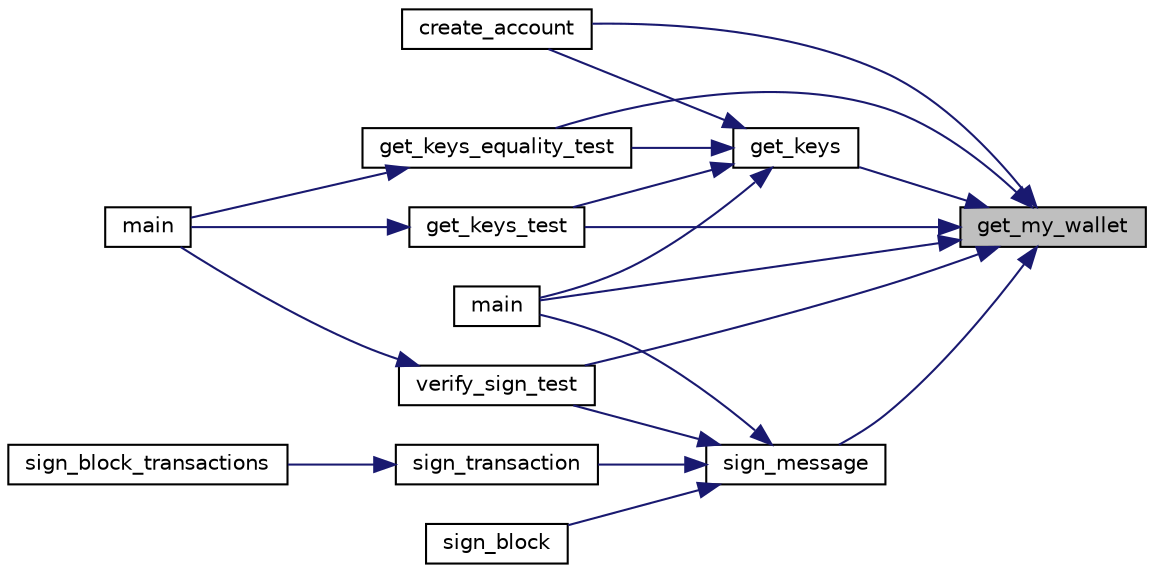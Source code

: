 digraph "get_my_wallet"
{
 // LATEX_PDF_SIZE
  edge [fontname="Helvetica",fontsize="10",labelfontname="Helvetica",labelfontsize="10"];
  node [fontname="Helvetica",fontsize="10",shape=record];
  rankdir="RL";
  Node1 [label="get_my_wallet",height=0.2,width=0.4,color="black", fillcolor="grey75", style="filled", fontcolor="black",tooltip="Get my wallet object."];
  Node1 -> Node2 [dir="back",color="midnightblue",fontsize="10",style="solid",fontname="Helvetica"];
  Node2 [label="create_account",height=0.2,width=0.4,color="black", fillcolor="white", style="filled",URL="$wallet_8c.html#a26c6f56037df4dbfb58855db1633a7df",tooltip="Creates an account in local and broadcasts the creation to the network."];
  Node1 -> Node3 [dir="back",color="midnightblue",fontsize="10",style="solid",fontname="Helvetica"];
  Node3 [label="get_keys",height=0.2,width=0.4,color="black", fillcolor="white", style="filled",URL="$rsa_8c.html#a4f017f51874e2df61091a589c98aa54c",tooltip="Get the keys object."];
  Node3 -> Node2 [dir="back",color="midnightblue",fontsize="10",style="solid",fontname="Helvetica"];
  Node3 -> Node4 [dir="back",color="midnightblue",fontsize="10",style="solid",fontname="Helvetica"];
  Node4 [label="get_keys_equality_test",height=0.2,width=0.4,color="black", fillcolor="white", style="filled",URL="$rsa__test_8h.html#a4a75fd529349b64297cc6abb08f2aaf6",tooltip=" "];
  Node4 -> Node5 [dir="back",color="midnightblue",fontsize="10",style="solid",fontname="Helvetica"];
  Node5 [label="main",height=0.2,width=0.4,color="black", fillcolor="white", style="filled",URL="$unit__testing_8c.html#ae66f6b31b5ad750f1fe042a706a4e3d4",tooltip=" "];
  Node3 -> Node6 [dir="back",color="midnightblue",fontsize="10",style="solid",fontname="Helvetica"];
  Node6 [label="get_keys_test",height=0.2,width=0.4,color="black", fillcolor="white", style="filled",URL="$rsa__test_8h.html#a7309b60d797fb615e8f65c3ffff55dbd",tooltip=" "];
  Node6 -> Node5 [dir="back",color="midnightblue",fontsize="10",style="solid",fontname="Helvetica"];
  Node3 -> Node7 [dir="back",color="midnightblue",fontsize="10",style="solid",fontname="Helvetica"];
  Node7 [label="main",height=0.2,width=0.4,color="black", fillcolor="white", style="filled",URL="$sign_8c.html#ae66f6b31b5ad750f1fe042a706a4e3d4",tooltip=" "];
  Node1 -> Node4 [dir="back",color="midnightblue",fontsize="10",style="solid",fontname="Helvetica"];
  Node1 -> Node6 [dir="back",color="midnightblue",fontsize="10",style="solid",fontname="Helvetica"];
  Node1 -> Node7 [dir="back",color="midnightblue",fontsize="10",style="solid",fontname="Helvetica"];
  Node1 -> Node8 [dir="back",color="midnightblue",fontsize="10",style="solid",fontname="Helvetica"];
  Node8 [label="sign_message",height=0.2,width=0.4,color="black", fillcolor="white", style="filled",URL="$signature_8c.html#a31fa447711840b3c0932cfe068d8cc65",tooltip="encrypt(SHA284(msg,len_data),priv_key)"];
  Node8 -> Node7 [dir="back",color="midnightblue",fontsize="10",style="solid",fontname="Helvetica"];
  Node8 -> Node9 [dir="back",color="midnightblue",fontsize="10",style="solid",fontname="Helvetica"];
  Node9 [label="sign_block",height=0.2,width=0.4,color="black", fillcolor="white", style="filled",URL="$signature_8c.html#a5fc24af7af2e6c9cd4de2efcbd26ffb9",tooltip="Signs a block."];
  Node8 -> Node10 [dir="back",color="midnightblue",fontsize="10",style="solid",fontname="Helvetica"];
  Node10 [label="sign_transaction",height=0.2,width=0.4,color="black", fillcolor="white", style="filled",URL="$signature_8c.html#afc30cc798edd88f7749c81431cc12684",tooltip="Sign a transaction."];
  Node10 -> Node11 [dir="back",color="midnightblue",fontsize="10",style="solid",fontname="Helvetica"];
  Node11 [label="sign_block_transactions",height=0.2,width=0.4,color="black", fillcolor="white", style="filled",URL="$signature_8c.html#a885aee9c6a53f767ed991b0a2496e37e",tooltip="Signs transactions of a block."];
  Node8 -> Node12 [dir="back",color="midnightblue",fontsize="10",style="solid",fontname="Helvetica"];
  Node12 [label="verify_sign_test",height=0.2,width=0.4,color="black", fillcolor="white", style="filled",URL="$signature__test_8h.html#a1a567e3415b0bcb5531f72f29d571dac",tooltip=" "];
  Node12 -> Node5 [dir="back",color="midnightblue",fontsize="10",style="solid",fontname="Helvetica"];
  Node1 -> Node12 [dir="back",color="midnightblue",fontsize="10",style="solid",fontname="Helvetica"];
}
